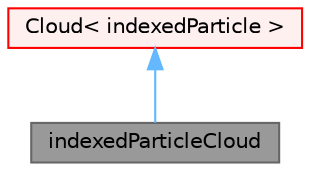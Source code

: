 digraph "indexedParticleCloud"
{
 // LATEX_PDF_SIZE
  bgcolor="transparent";
  edge [fontname=Helvetica,fontsize=10,labelfontname=Helvetica,labelfontsize=10];
  node [fontname=Helvetica,fontsize=10,shape=box,height=0.2,width=0.4];
  Node1 [id="Node000001",label="indexedParticleCloud",height=0.2,width=0.4,color="gray40", fillcolor="grey60", style="filled", fontcolor="black",tooltip="A Cloud of particles carrying an additional index."];
  Node2 -> Node1 [id="edge1_Node000001_Node000002",dir="back",color="steelblue1",style="solid",tooltip=" "];
  Node2 [id="Node000002",label="Cloud\< indexedParticle \>",height=0.2,width=0.4,color="red", fillcolor="#FFF0F0", style="filled",URL="$classFoam_1_1Cloud.html",tooltip=" "];
}
